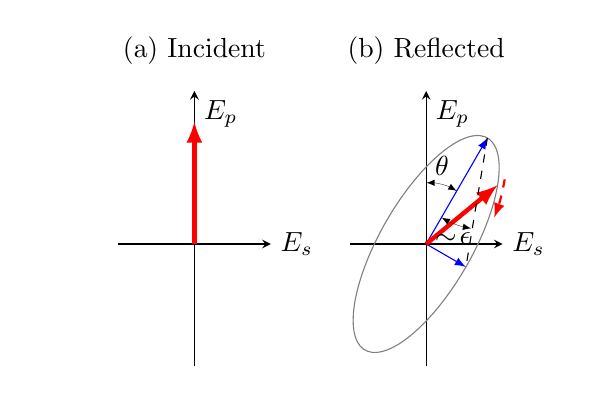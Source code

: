 \usepgfplotslibrary{groupplots}
\begin{tikzpicture}
\begin{groupplot}[
	group style={
		group size=2 by 1,
	},
    axis lines=center,
    xmin=-0.5,
    xmax=0.5,
    ymin=-0.8,
    ymax=1,
    xtick=\empty,
    ytick=\empty,
    ylabel={$E_p$},
    xlabel={$E_s$},
    axis equal image,
    disabledatascaling,
    every axis x label/.style={
        at={(ticklabel* cs:1)},
        anchor=west,
    },
    % every axis y label/.style={
%         at={(ticklabel* cs:1)},
%         anchor=south,
%     },
    height=2in,
    clip=false,
]
\nextgroupplot[title=(a) Incident]
\draw[solid,-latex,ultra thick,red] (axis cs:0,0) -- (axis cs:0,0.80);
\nextgroupplot[title=(b) Reflected]
% \draw[solid,-latex,ultra thick,red] (axis cs:0,0) -- (axis cs:0.200,0.775);
% \draw[solid,-latex,ultra thick,red] (axis cs:0,0) -- (axis cs:0.258,-0.067);
\begin{scope}[rotate around={-30:(axis cs:0,0)}]
%\draw[gray] (axis cs:0,0) ellipse (0.3 and 0.8);
\draw[-latex,thick,red,dashed]
     (axis cs:0,0)++(45:0.33 and 0.88) arc (45:25:0.33 and 0.88);
\draw[gray] (axis cs:0,0)++(15:0.3 and 0.8) arc (15:-360+15:0.3 and 0.8);
\draw[solid,-latex,thin,blue] (axis cs:0,0) -- (axis cs:0,0.8);
\draw[solid,-latex,thin,blue] (axis cs:0,0) -- (axis cs:0.3,0.0);
\draw[solid,-latex,ultra thick,red] (axis cs:0,0) -- ++ (45:0.3 and 0.8);
%-- (axis cs:0.212,0.566);
\draw[dashed] (axis cs:0,0.8) -- (axis cs:0.3,0);
\draw[latex-latex,ultra thin] (axis cs:0,0.4) arc (90:120:0.4) %
    node[midway,above] {$\theta$};
\draw[latex-latex,ultra thin] (axis cs:0,0.2) arc (270:290:0.6) %
    node[pos=0.4,below,anchor=north] {$\sim\!\epsilon$};
\end{scope}
\end{groupplot}
\path (group c1r1.center)+(-2,0) -- (group c2r1.center)+(2,0);
\end{tikzpicture}